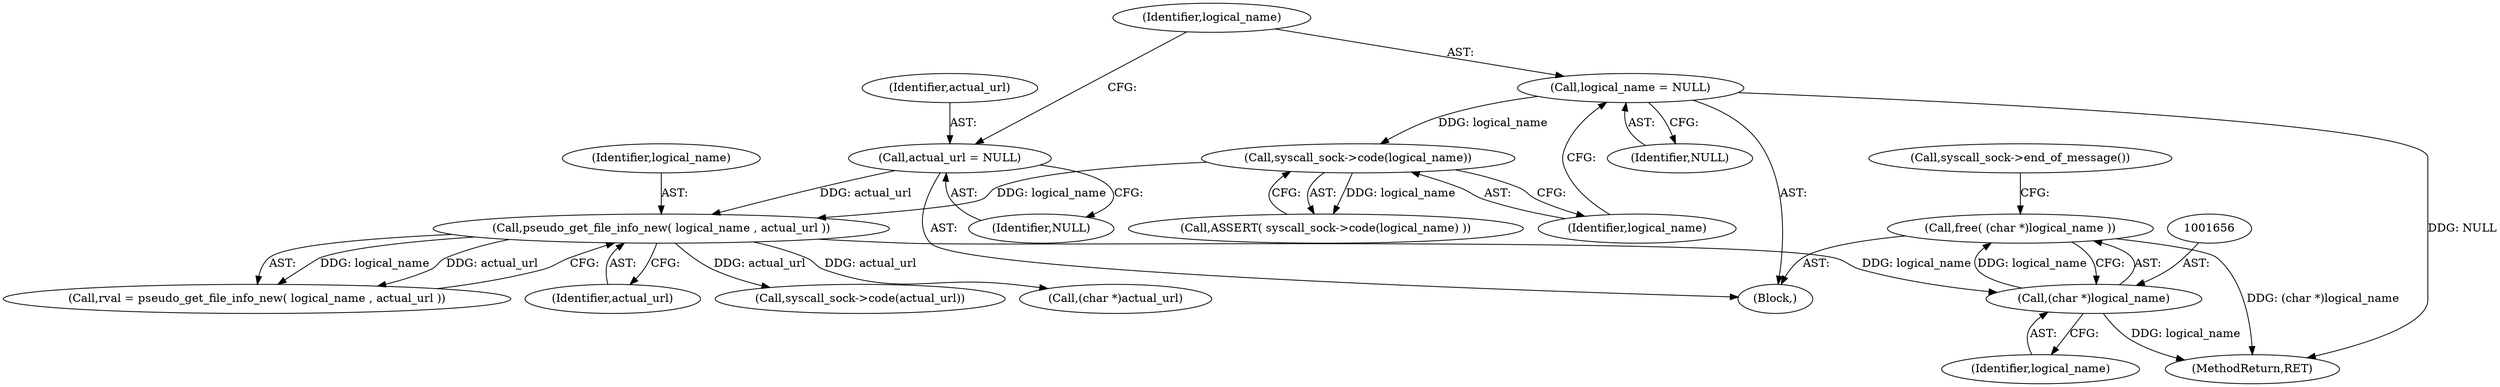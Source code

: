 digraph "0_htcondor_5e5571d1a431eb3c61977b6dd6ec90186ef79867_4@API" {
"1001654" [label="(Call,free( (char *)logical_name ))"];
"1001655" [label="(Call,(char *)logical_name)"];
"1001615" [label="(Call,pseudo_get_file_info_new( logical_name , actual_url ))"];
"1001604" [label="(Call,syscall_sock->code(logical_name))"];
"1001600" [label="(Call,logical_name = NULL)"];
"1001597" [label="(Call,actual_url = NULL)"];
"1001613" [label="(Call,rval = pseudo_get_file_info_new( logical_name , actual_url ))"];
"1001600" [label="(Call,logical_name = NULL)"];
"1001648" [label="(Call,syscall_sock->code(actual_url))"];
"1001597" [label="(Call,actual_url = NULL)"];
"1001655" [label="(Call,(char *)logical_name)"];
"1001605" [label="(Identifier,logical_name)"];
"1001604" [label="(Call,syscall_sock->code(logical_name))"];
"1001616" [label="(Identifier,logical_name)"];
"1001657" [label="(Identifier,logical_name)"];
"1001651" [label="(Call,(char *)actual_url)"];
"1001599" [label="(Identifier,NULL)"];
"1001598" [label="(Identifier,actual_url)"];
"1001654" [label="(Call,free( (char *)logical_name ))"];
"1001659" [label="(Call,syscall_sock->end_of_message())"];
"1001617" [label="(Identifier,actual_url)"];
"1001603" [label="(Call,ASSERT( syscall_sock->code(logical_name) ))"];
"1001601" [label="(Identifier,logical_name)"];
"1001594" [label="(Block,)"];
"1001615" [label="(Call,pseudo_get_file_info_new( logical_name , actual_url ))"];
"1001602" [label="(Identifier,NULL)"];
"1002472" [label="(MethodReturn,RET)"];
"1001654" -> "1001594"  [label="AST: "];
"1001654" -> "1001655"  [label="CFG: "];
"1001655" -> "1001654"  [label="AST: "];
"1001659" -> "1001654"  [label="CFG: "];
"1001654" -> "1002472"  [label="DDG: (char *)logical_name"];
"1001655" -> "1001654"  [label="DDG: logical_name"];
"1001655" -> "1001657"  [label="CFG: "];
"1001656" -> "1001655"  [label="AST: "];
"1001657" -> "1001655"  [label="AST: "];
"1001655" -> "1002472"  [label="DDG: logical_name"];
"1001615" -> "1001655"  [label="DDG: logical_name"];
"1001615" -> "1001613"  [label="AST: "];
"1001615" -> "1001617"  [label="CFG: "];
"1001616" -> "1001615"  [label="AST: "];
"1001617" -> "1001615"  [label="AST: "];
"1001613" -> "1001615"  [label="CFG: "];
"1001615" -> "1001613"  [label="DDG: logical_name"];
"1001615" -> "1001613"  [label="DDG: actual_url"];
"1001604" -> "1001615"  [label="DDG: logical_name"];
"1001597" -> "1001615"  [label="DDG: actual_url"];
"1001615" -> "1001648"  [label="DDG: actual_url"];
"1001615" -> "1001651"  [label="DDG: actual_url"];
"1001604" -> "1001603"  [label="AST: "];
"1001604" -> "1001605"  [label="CFG: "];
"1001605" -> "1001604"  [label="AST: "];
"1001603" -> "1001604"  [label="CFG: "];
"1001604" -> "1001603"  [label="DDG: logical_name"];
"1001600" -> "1001604"  [label="DDG: logical_name"];
"1001600" -> "1001594"  [label="AST: "];
"1001600" -> "1001602"  [label="CFG: "];
"1001601" -> "1001600"  [label="AST: "];
"1001602" -> "1001600"  [label="AST: "];
"1001605" -> "1001600"  [label="CFG: "];
"1001600" -> "1002472"  [label="DDG: NULL"];
"1001597" -> "1001594"  [label="AST: "];
"1001597" -> "1001599"  [label="CFG: "];
"1001598" -> "1001597"  [label="AST: "];
"1001599" -> "1001597"  [label="AST: "];
"1001601" -> "1001597"  [label="CFG: "];
}
